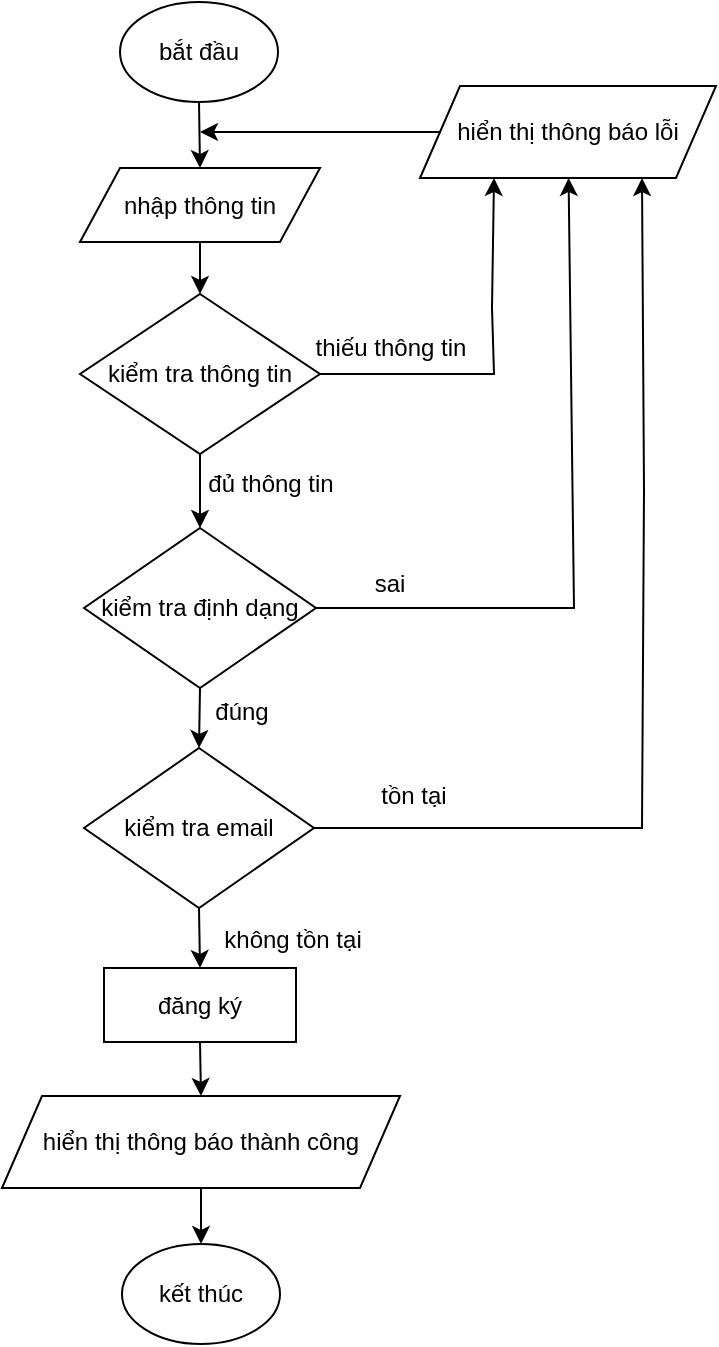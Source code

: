 <mxfile version="15.9.1" type="device"><diagram id="C5RBs43oDa-KdzZeNtuy" name="Page-1"><mxGraphModel dx="1047" dy="623" grid="0" gridSize="10" guides="0" tooltips="1" connect="1" arrows="1" fold="1" page="1" pageScale="1" pageWidth="827" pageHeight="1169" math="0" shadow="0"><root><mxCell id="WIyWlLk6GJQsqaUBKTNV-0"/><mxCell id="WIyWlLk6GJQsqaUBKTNV-1" parent="WIyWlLk6GJQsqaUBKTNV-0"/><mxCell id="cj1-prfRSu-JN8YS0qok-0" value="bắt đầu" style="ellipse;whiteSpace=wrap;html=1;" parent="WIyWlLk6GJQsqaUBKTNV-1" vertex="1"><mxGeometry x="335" y="17" width="79" height="50" as="geometry"/></mxCell><mxCell id="cj1-prfRSu-JN8YS0qok-1" value="kiểm tra thông tin" style="rhombus;whiteSpace=wrap;html=1;" parent="WIyWlLk6GJQsqaUBKTNV-1" vertex="1"><mxGeometry x="315" y="163" width="120" height="80" as="geometry"/></mxCell><mxCell id="cj1-prfRSu-JN8YS0qok-4" value="kiểm tra định dạng" style="rhombus;whiteSpace=wrap;html=1;" parent="WIyWlLk6GJQsqaUBKTNV-1" vertex="1"><mxGeometry x="317" y="280" width="116" height="80" as="geometry"/></mxCell><mxCell id="cj1-prfRSu-JN8YS0qok-5" value="đăng ký" style="rounded=0;whiteSpace=wrap;html=1;" parent="WIyWlLk6GJQsqaUBKTNV-1" vertex="1"><mxGeometry x="327" y="500" width="96" height="37" as="geometry"/></mxCell><mxCell id="cj1-prfRSu-JN8YS0qok-6" value="" style="endArrow=classic;html=1;rounded=0;entryX=0.5;entryY=0;entryDx=0;entryDy=0;exitX=0.5;exitY=1;exitDx=0;exitDy=0;" parent="WIyWlLk6GJQsqaUBKTNV-1" source="cj1-prfRSu-JN8YS0qok-1" target="cj1-prfRSu-JN8YS0qok-4" edge="1"><mxGeometry width="50" height="50" relative="1" as="geometry"><mxPoint x="364" y="332" as="sourcePoint"/><mxPoint x="422" y="269" as="targetPoint"/></mxGeometry></mxCell><mxCell id="cj1-prfRSu-JN8YS0qok-8" value="" style="endArrow=classic;html=1;rounded=0;exitX=1;exitY=0.5;exitDx=0;exitDy=0;entryX=0.25;entryY=1;entryDx=0;entryDy=0;" parent="WIyWlLk6GJQsqaUBKTNV-1" source="cj1-prfRSu-JN8YS0qok-1" target="Z05nDH1IOjvUL1UFVHKD-0" edge="1"><mxGeometry width="50" height="50" relative="1" as="geometry"><mxPoint x="387" y="436" as="sourcePoint"/><mxPoint x="520" y="112" as="targetPoint"/><Array as="points"><mxPoint x="522" y="203"/><mxPoint x="521" y="170"/></Array></mxGeometry></mxCell><mxCell id="cj1-prfRSu-JN8YS0qok-10" value="sai" style="text;html=1;strokeColor=none;fillColor=none;align=center;verticalAlign=middle;whiteSpace=wrap;rounded=0;" parent="WIyWlLk6GJQsqaUBKTNV-1" vertex="1"><mxGeometry x="440" y="293" width="60" height="30" as="geometry"/></mxCell><mxCell id="cj1-prfRSu-JN8YS0qok-11" value="đúng" style="text;html=1;strokeColor=none;fillColor=none;align=center;verticalAlign=middle;whiteSpace=wrap;rounded=0;" parent="WIyWlLk6GJQsqaUBKTNV-1" vertex="1"><mxGeometry x="366" y="357" width="60" height="30" as="geometry"/></mxCell><mxCell id="cj1-prfRSu-JN8YS0qok-12" value="" style="endArrow=classic;html=1;rounded=0;exitX=1;exitY=0.5;exitDx=0;exitDy=0;" parent="WIyWlLk6GJQsqaUBKTNV-1" source="cj1-prfRSu-JN8YS0qok-4" target="Z05nDH1IOjvUL1UFVHKD-0" edge="1"><mxGeometry width="50" height="50" relative="1" as="geometry"><mxPoint x="387" y="436" as="sourcePoint"/><mxPoint x="558.5" y="112" as="targetPoint"/><Array as="points"><mxPoint x="562" y="320"/></Array></mxGeometry></mxCell><mxCell id="cj1-prfRSu-JN8YS0qok-13" value="tồn tại" style="text;html=1;strokeColor=none;fillColor=none;align=center;verticalAlign=middle;whiteSpace=wrap;rounded=0;" parent="WIyWlLk6GJQsqaUBKTNV-1" vertex="1"><mxGeometry x="452" y="399" width="60" height="30" as="geometry"/></mxCell><mxCell id="cj1-prfRSu-JN8YS0qok-15" value="không tồn tại" style="text;html=1;strokeColor=none;fillColor=none;align=center;verticalAlign=middle;whiteSpace=wrap;rounded=0;" parent="WIyWlLk6GJQsqaUBKTNV-1" vertex="1"><mxGeometry x="381" y="471" width="81" height="30" as="geometry"/></mxCell><mxCell id="cj1-prfRSu-JN8YS0qok-16" value="kiểm tra email" style="rhombus;whiteSpace=wrap;html=1;" parent="WIyWlLk6GJQsqaUBKTNV-1" vertex="1"><mxGeometry x="317" y="390" width="115" height="80" as="geometry"/></mxCell><mxCell id="cj1-prfRSu-JN8YS0qok-17" value="" style="endArrow=classic;html=1;rounded=0;exitX=0.5;exitY=1;exitDx=0;exitDy=0;entryX=0.5;entryY=0;entryDx=0;entryDy=0;" parent="WIyWlLk6GJQsqaUBKTNV-1" source="cj1-prfRSu-JN8YS0qok-4" target="cj1-prfRSu-JN8YS0qok-16" edge="1"><mxGeometry width="50" height="50" relative="1" as="geometry"><mxPoint x="519" y="421" as="sourcePoint"/><mxPoint x="569" y="371" as="targetPoint"/></mxGeometry></mxCell><mxCell id="cj1-prfRSu-JN8YS0qok-18" value="" style="endArrow=classic;html=1;rounded=0;entryX=0.75;entryY=1;entryDx=0;entryDy=0;exitX=1;exitY=0.5;exitDx=0;exitDy=0;" parent="WIyWlLk6GJQsqaUBKTNV-1" target="Z05nDH1IOjvUL1UFVHKD-0" edge="1" source="cj1-prfRSu-JN8YS0qok-16"><mxGeometry width="50" height="50" relative="1" as="geometry"><mxPoint x="431" y="500" as="sourcePoint"/><mxPoint x="619" y="127" as="targetPoint"/><Array as="points"><mxPoint x="596" y="430"/><mxPoint x="597" y="261"/></Array></mxGeometry></mxCell><mxCell id="cj1-prfRSu-JN8YS0qok-19" value="thiếu thông tin" style="text;html=1;strokeColor=none;fillColor=none;align=center;verticalAlign=middle;whiteSpace=wrap;rounded=0;" parent="WIyWlLk6GJQsqaUBKTNV-1" vertex="1"><mxGeometry x="430" y="175" width="81" height="30" as="geometry"/></mxCell><mxCell id="cj1-prfRSu-JN8YS0qok-20" value="" style="endArrow=classic;html=1;rounded=0;exitX=0.5;exitY=1;exitDx=0;exitDy=0;entryX=0.5;entryY=0;entryDx=0;entryDy=0;" parent="WIyWlLk6GJQsqaUBKTNV-1" source="cj1-prfRSu-JN8YS0qok-16" target="cj1-prfRSu-JN8YS0qok-5" edge="1"><mxGeometry width="50" height="50" relative="1" as="geometry"><mxPoint x="519" y="695" as="sourcePoint"/><mxPoint x="569" y="645" as="targetPoint"/></mxGeometry></mxCell><mxCell id="cj1-prfRSu-JN8YS0qok-22" style="edgeStyle=orthogonalEdgeStyle;rounded=0;orthogonalLoop=1;jettySize=auto;html=1;exitX=0.5;exitY=1;exitDx=0;exitDy=0;" parent="WIyWlLk6GJQsqaUBKTNV-1" edge="1"><mxGeometry relative="1" as="geometry"><mxPoint x="411.5" y="572.0" as="sourcePoint"/><mxPoint x="411.5" y="572.0" as="targetPoint"/></mxGeometry></mxCell><mxCell id="cj1-prfRSu-JN8YS0qok-23" value="kết thúc" style="ellipse;whiteSpace=wrap;html=1;" parent="WIyWlLk6GJQsqaUBKTNV-1" vertex="1"><mxGeometry x="336" y="638" width="79" height="50" as="geometry"/></mxCell><mxCell id="JPXbzHYQxqp5YtVQOz6f-0" value="nhập thông tin" style="shape=parallelogram;perimeter=parallelogramPerimeter;whiteSpace=wrap;html=1;fixedSize=1;" parent="WIyWlLk6GJQsqaUBKTNV-1" vertex="1"><mxGeometry x="315" y="100" width="120" height="37" as="geometry"/></mxCell><mxCell id="JPXbzHYQxqp5YtVQOz6f-1" value="" style="endArrow=classic;html=1;rounded=0;exitX=0.5;exitY=1;exitDx=0;exitDy=0;entryX=0.5;entryY=0;entryDx=0;entryDy=0;" parent="WIyWlLk6GJQsqaUBKTNV-1" source="JPXbzHYQxqp5YtVQOz6f-0" target="cj1-prfRSu-JN8YS0qok-1" edge="1"><mxGeometry width="50" height="50" relative="1" as="geometry"><mxPoint x="428" y="305" as="sourcePoint"/><mxPoint x="478" y="255" as="targetPoint"/></mxGeometry></mxCell><mxCell id="JPXbzHYQxqp5YtVQOz6f-2" value="" style="endArrow=classic;html=1;rounded=0;exitX=0.5;exitY=1;exitDx=0;exitDy=0;entryX=0.5;entryY=0;entryDx=0;entryDy=0;" parent="WIyWlLk6GJQsqaUBKTNV-1" source="cj1-prfRSu-JN8YS0qok-0" target="JPXbzHYQxqp5YtVQOz6f-0" edge="1"><mxGeometry width="50" height="50" relative="1" as="geometry"><mxPoint x="428" y="305" as="sourcePoint"/><mxPoint x="478" y="255" as="targetPoint"/></mxGeometry></mxCell><mxCell id="JPXbzHYQxqp5YtVQOz6f-5" value="đủ thông tin" style="text;html=1;strokeColor=none;fillColor=none;align=center;verticalAlign=middle;whiteSpace=wrap;rounded=0;" parent="WIyWlLk6GJQsqaUBKTNV-1" vertex="1"><mxGeometry x="370" y="243" width="81" height="30" as="geometry"/></mxCell><mxCell id="JPXbzHYQxqp5YtVQOz6f-8" value="" style="endArrow=classic;html=1;rounded=0;exitX=0;exitY=0.5;exitDx=0;exitDy=0;" parent="WIyWlLk6GJQsqaUBKTNV-1" source="Z05nDH1IOjvUL1UFVHKD-0" edge="1"><mxGeometry width="50" height="50" relative="1" as="geometry"><mxPoint x="497" y="87" as="sourcePoint"/><mxPoint x="375" y="82" as="targetPoint"/></mxGeometry></mxCell><mxCell id="Z05nDH1IOjvUL1UFVHKD-0" value="hiển thị thông báo lỗi" style="shape=parallelogram;perimeter=parallelogramPerimeter;whiteSpace=wrap;html=1;fixedSize=1;" parent="WIyWlLk6GJQsqaUBKTNV-1" vertex="1"><mxGeometry x="485" y="59" width="148" height="46" as="geometry"/></mxCell><mxCell id="6UZqjRZvCj6GXjDDAFHO-0" value="hiển thị thông báo thành công" style="shape=parallelogram;perimeter=parallelogramPerimeter;whiteSpace=wrap;html=1;fixedSize=1;" parent="WIyWlLk6GJQsqaUBKTNV-1" vertex="1"><mxGeometry x="276" y="564" width="199" height="46" as="geometry"/></mxCell><mxCell id="6UZqjRZvCj6GXjDDAFHO-1" value="" style="endArrow=classic;html=1;rounded=0;exitX=0.5;exitY=1;exitDx=0;exitDy=0;entryX=0.5;entryY=0;entryDx=0;entryDy=0;" parent="WIyWlLk6GJQsqaUBKTNV-1" source="cj1-prfRSu-JN8YS0qok-5" target="6UZqjRZvCj6GXjDDAFHO-0" edge="1"><mxGeometry width="50" height="50" relative="1" as="geometry"><mxPoint x="436" y="666" as="sourcePoint"/><mxPoint x="486" y="616" as="targetPoint"/></mxGeometry></mxCell><mxCell id="6UZqjRZvCj6GXjDDAFHO-4" value="" style="endArrow=classic;html=1;rounded=0;exitX=0.5;exitY=1;exitDx=0;exitDy=0;entryX=0.5;entryY=0;entryDx=0;entryDy=0;" parent="WIyWlLk6GJQsqaUBKTNV-1" source="6UZqjRZvCj6GXjDDAFHO-0" target="cj1-prfRSu-JN8YS0qok-23" edge="1"><mxGeometry width="50" height="50" relative="1" as="geometry"><mxPoint x="402" y="793" as="sourcePoint"/><mxPoint x="452" y="743" as="targetPoint"/></mxGeometry></mxCell></root></mxGraphModel></diagram></mxfile>